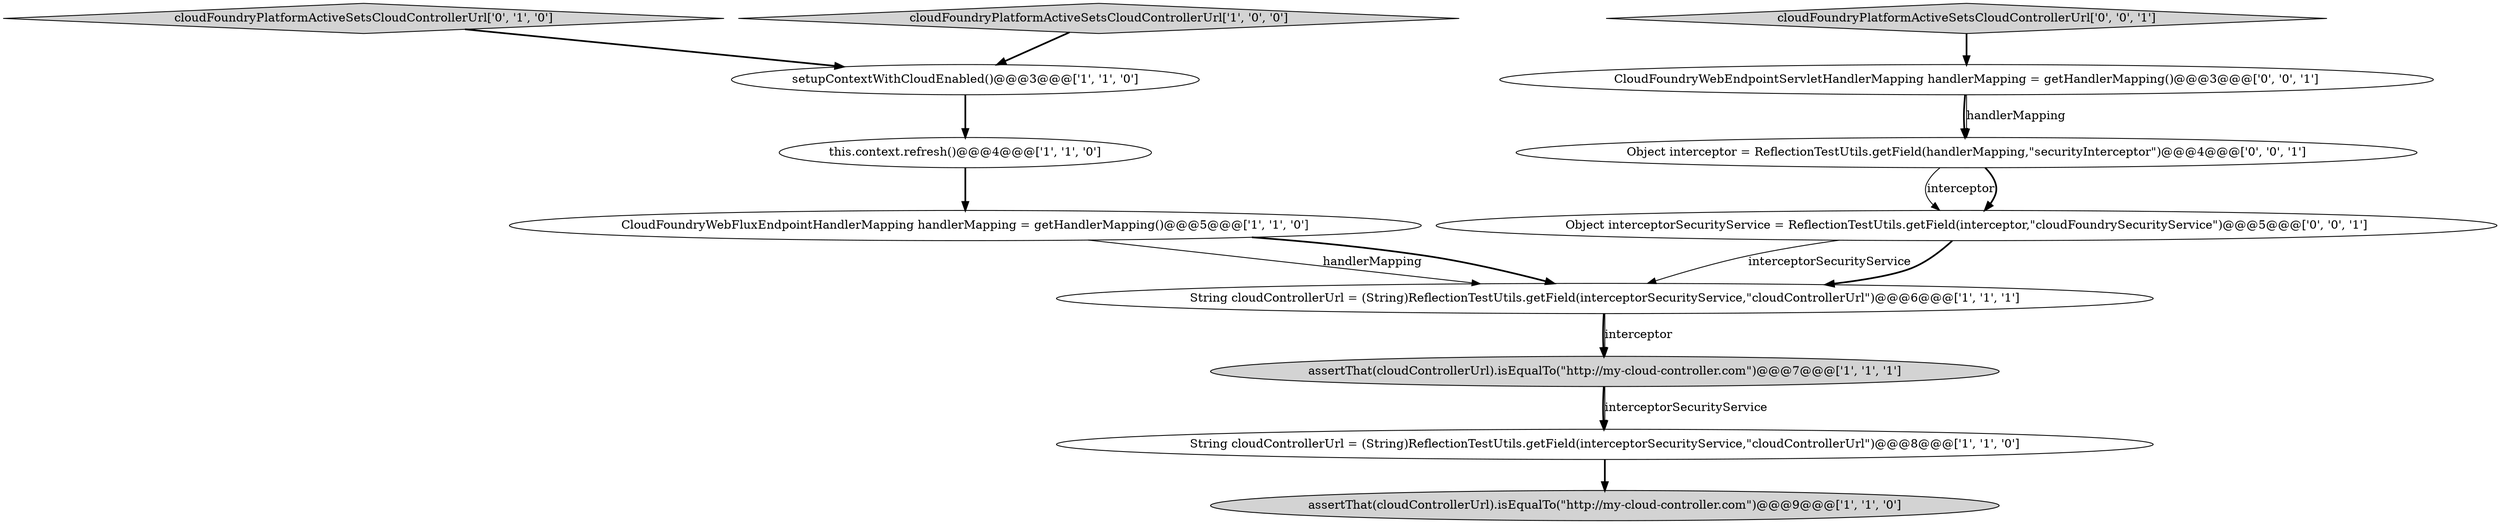 digraph {
8 [style = filled, label = "cloudFoundryPlatformActiveSetsCloudControllerUrl['0', '1', '0']", fillcolor = lightgray, shape = diamond image = "AAA0AAABBB2BBB"];
3 [style = filled, label = "assertThat(cloudControllerUrl).isEqualTo(\"http://my-cloud-controller.com\")@@@9@@@['1', '1', '0']", fillcolor = lightgray, shape = ellipse image = "AAA0AAABBB1BBB"];
6 [style = filled, label = "this.context.refresh()@@@4@@@['1', '1', '0']", fillcolor = white, shape = ellipse image = "AAA0AAABBB1BBB"];
0 [style = filled, label = "cloudFoundryPlatformActiveSetsCloudControllerUrl['1', '0', '0']", fillcolor = lightgray, shape = diamond image = "AAA0AAABBB1BBB"];
1 [style = filled, label = "setupContextWithCloudEnabled()@@@3@@@['1', '1', '0']", fillcolor = white, shape = ellipse image = "AAA0AAABBB1BBB"];
5 [style = filled, label = "assertThat(cloudControllerUrl).isEqualTo(\"http://my-cloud-controller.com\")@@@7@@@['1', '1', '1']", fillcolor = lightgray, shape = ellipse image = "AAA0AAABBB1BBB"];
12 [style = filled, label = "Object interceptor = ReflectionTestUtils.getField(handlerMapping,\"securityInterceptor\")@@@4@@@['0', '0', '1']", fillcolor = white, shape = ellipse image = "AAA0AAABBB3BBB"];
10 [style = filled, label = "CloudFoundryWebEndpointServletHandlerMapping handlerMapping = getHandlerMapping()@@@3@@@['0', '0', '1']", fillcolor = white, shape = ellipse image = "AAA0AAABBB3BBB"];
2 [style = filled, label = "String cloudControllerUrl = (String)ReflectionTestUtils.getField(interceptorSecurityService,\"cloudControllerUrl\")@@@6@@@['1', '1', '1']", fillcolor = white, shape = ellipse image = "AAA0AAABBB1BBB"];
9 [style = filled, label = "cloudFoundryPlatformActiveSetsCloudControllerUrl['0', '0', '1']", fillcolor = lightgray, shape = diamond image = "AAA0AAABBB3BBB"];
4 [style = filled, label = "CloudFoundryWebFluxEndpointHandlerMapping handlerMapping = getHandlerMapping()@@@5@@@['1', '1', '0']", fillcolor = white, shape = ellipse image = "AAA0AAABBB1BBB"];
11 [style = filled, label = "Object interceptorSecurityService = ReflectionTestUtils.getField(interceptor,\"cloudFoundrySecurityService\")@@@5@@@['0', '0', '1']", fillcolor = white, shape = ellipse image = "AAA0AAABBB3BBB"];
7 [style = filled, label = "String cloudControllerUrl = (String)ReflectionTestUtils.getField(interceptorSecurityService,\"cloudControllerUrl\")@@@8@@@['1', '1', '0']", fillcolor = white, shape = ellipse image = "AAA0AAABBB1BBB"];
11->2 [style = solid, label="interceptorSecurityService"];
8->1 [style = bold, label=""];
5->7 [style = bold, label=""];
6->4 [style = bold, label=""];
4->2 [style = solid, label="handlerMapping"];
12->11 [style = solid, label="interceptor"];
1->6 [style = bold, label=""];
4->2 [style = bold, label=""];
9->10 [style = bold, label=""];
5->7 [style = solid, label="interceptorSecurityService"];
10->12 [style = bold, label=""];
0->1 [style = bold, label=""];
11->2 [style = bold, label=""];
7->3 [style = bold, label=""];
2->5 [style = bold, label=""];
2->5 [style = solid, label="interceptor"];
12->11 [style = bold, label=""];
10->12 [style = solid, label="handlerMapping"];
}
